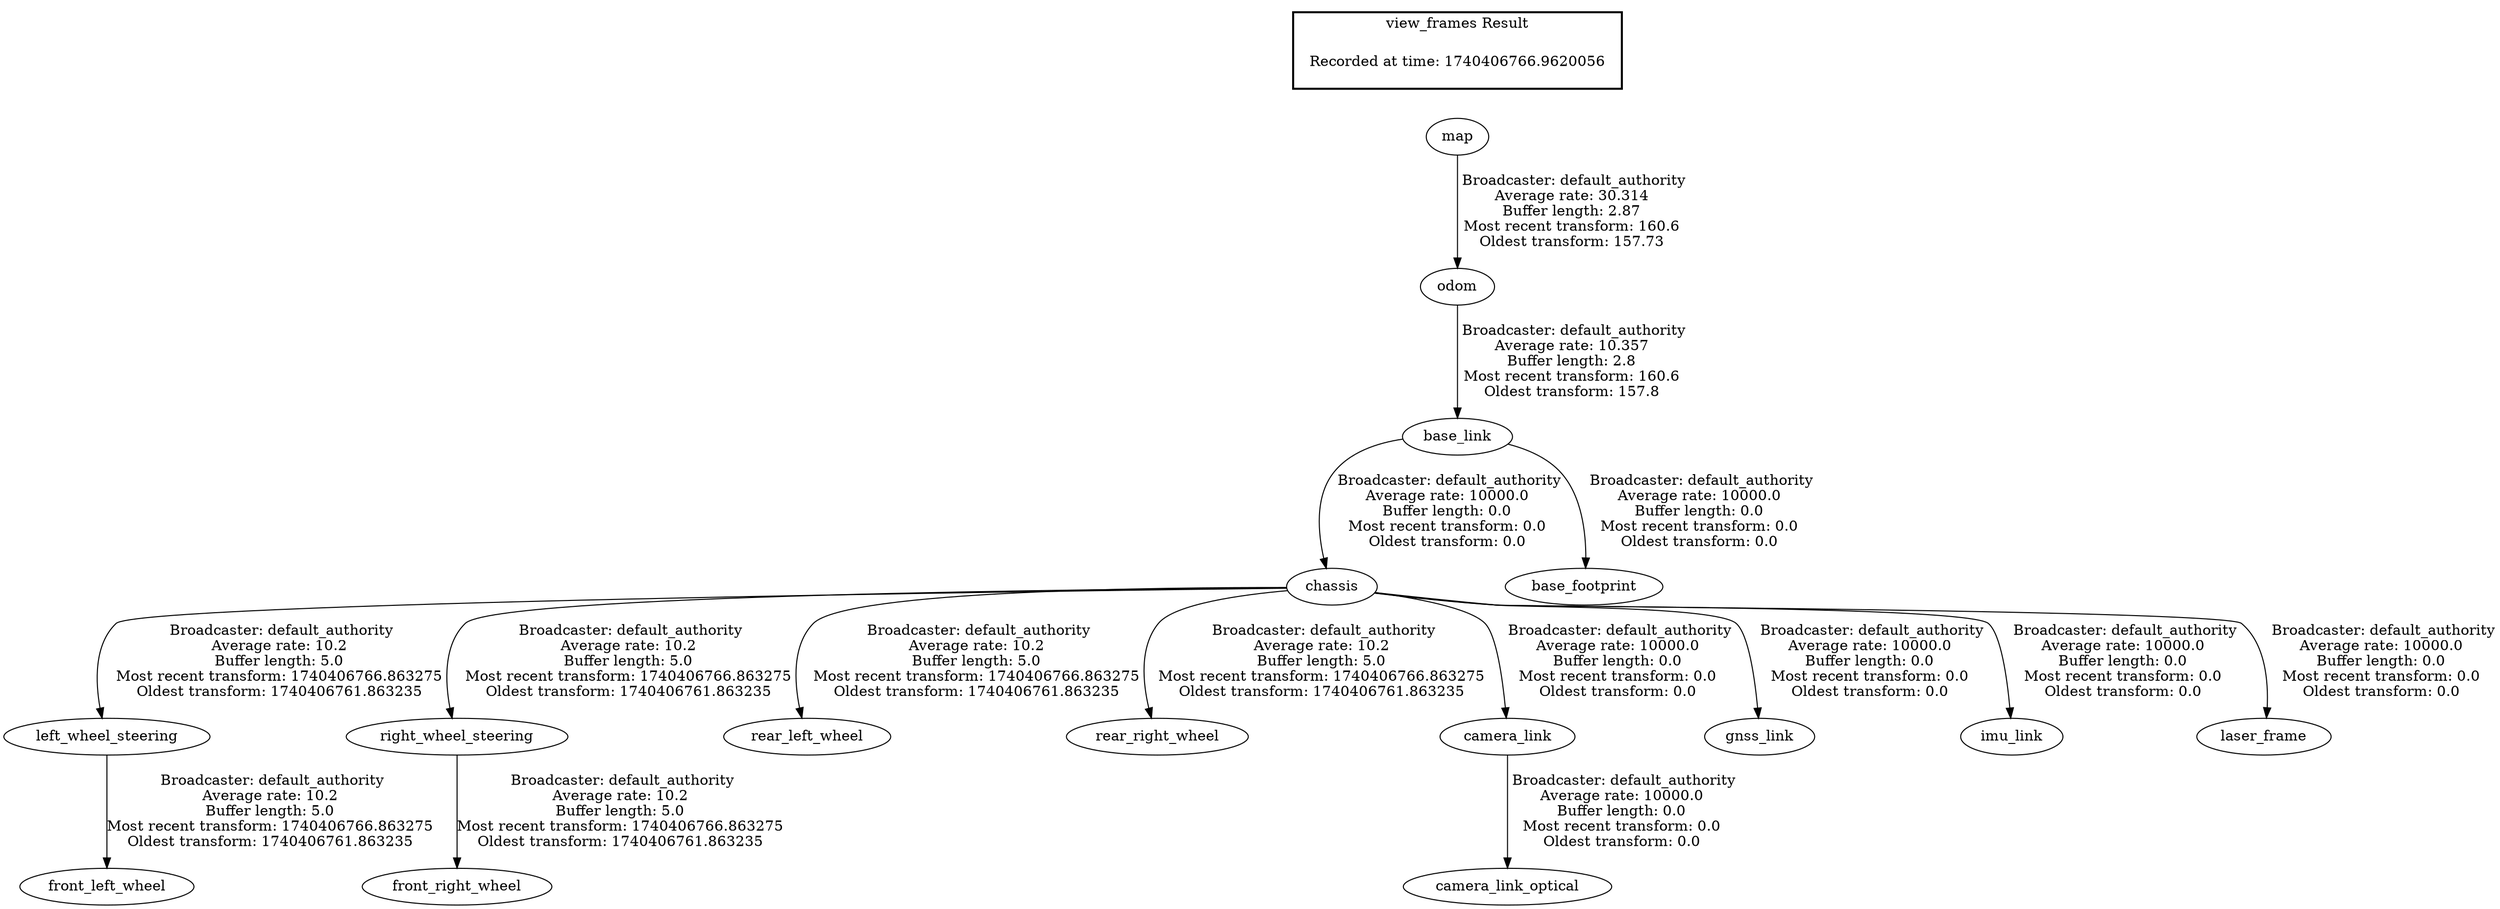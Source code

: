 digraph G {
"left_wheel_steering" -> "front_left_wheel"[label=" Broadcaster: default_authority\nAverage rate: 10.2\nBuffer length: 5.0\nMost recent transform: 1740406766.863275\nOldest transform: 1740406761.863235\n"];
"chassis" -> "left_wheel_steering"[label=" Broadcaster: default_authority\nAverage rate: 10.2\nBuffer length: 5.0\nMost recent transform: 1740406766.863275\nOldest transform: 1740406761.863235\n"];
"right_wheel_steering" -> "front_right_wheel"[label=" Broadcaster: default_authority\nAverage rate: 10.2\nBuffer length: 5.0\nMost recent transform: 1740406766.863275\nOldest transform: 1740406761.863235\n"];
"chassis" -> "right_wheel_steering"[label=" Broadcaster: default_authority\nAverage rate: 10.2\nBuffer length: 5.0\nMost recent transform: 1740406766.863275\nOldest transform: 1740406761.863235\n"];
"base_link" -> "chassis"[label=" Broadcaster: default_authority\nAverage rate: 10000.0\nBuffer length: 0.0\nMost recent transform: 0.0\nOldest transform: 0.0\n"];
"chassis" -> "rear_left_wheel"[label=" Broadcaster: default_authority\nAverage rate: 10.2\nBuffer length: 5.0\nMost recent transform: 1740406766.863275\nOldest transform: 1740406761.863235\n"];
"chassis" -> "rear_right_wheel"[label=" Broadcaster: default_authority\nAverage rate: 10.2\nBuffer length: 5.0\nMost recent transform: 1740406766.863275\nOldest transform: 1740406761.863235\n"];
"base_link" -> "base_footprint"[label=" Broadcaster: default_authority\nAverage rate: 10000.0\nBuffer length: 0.0\nMost recent transform: 0.0\nOldest transform: 0.0\n"];
"odom" -> "base_link"[label=" Broadcaster: default_authority\nAverage rate: 10.357\nBuffer length: 2.8\nMost recent transform: 160.6\nOldest transform: 157.8\n"];
"chassis" -> "camera_link"[label=" Broadcaster: default_authority\nAverage rate: 10000.0\nBuffer length: 0.0\nMost recent transform: 0.0\nOldest transform: 0.0\n"];
"camera_link" -> "camera_link_optical"[label=" Broadcaster: default_authority\nAverage rate: 10000.0\nBuffer length: 0.0\nMost recent transform: 0.0\nOldest transform: 0.0\n"];
"chassis" -> "gnss_link"[label=" Broadcaster: default_authority\nAverage rate: 10000.0\nBuffer length: 0.0\nMost recent transform: 0.0\nOldest transform: 0.0\n"];
"chassis" -> "imu_link"[label=" Broadcaster: default_authority\nAverage rate: 10000.0\nBuffer length: 0.0\nMost recent transform: 0.0\nOldest transform: 0.0\n"];
"chassis" -> "laser_frame"[label=" Broadcaster: default_authority\nAverage rate: 10000.0\nBuffer length: 0.0\nMost recent transform: 0.0\nOldest transform: 0.0\n"];
"map" -> "odom"[label=" Broadcaster: default_authority\nAverage rate: 30.314\nBuffer length: 2.87\nMost recent transform: 160.6\nOldest transform: 157.73\n"];
edge [style=invis];
 subgraph cluster_legend { style=bold; color=black; label ="view_frames Result";
"Recorded at time: 1740406766.9620056"[ shape=plaintext ] ;
}->"map";
}